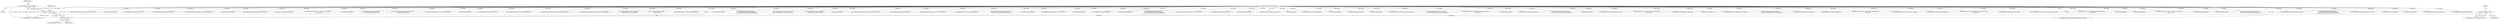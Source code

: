 digraph "0_ImageMagick_4cc6ec8a4197d4c008577127736bf7985d632323@API" {
"1000158" [label="(Call,assert(image != (Image *) NULL))"];
"1000159" [label="(Call,image != (Image *) NULL)"];
"1000127" [label="(MethodParameterIn,Image *image)"];
"1000161" [label="(Call,(Image *) NULL)"];
"1000149" [label="(Call,(const ImageInfo *) NULL)"];
"1001216" [label="(Call,SetImageProgress(image,SaveImageTag,(MagickOffsetType) y,\n                image->rows))"];
"1001547" [label="(Call,GetPixelBlue(image,p))"];
"1001431" [label="(Call,GetPixelChannels(image))"];
"1002512" [label="(Call,WriteBlob(image,(size_t) (4*(1L << bmp_info.bits_per_pixel)),\n            bmp_colormap))"];
"1000127" [label="(MethodParameterIn,Image *image)"];
"1002312" [label="(Call,WriteBlobLSBLong(image,0x00))"];
"1000149" [label="(Call,(const ImageInfo *) NULL)"];
"1001303" [label="(Call,GetPixelChannels(image))"];
"1002155" [label="(Call,WriteBlobLSBLong(image,(unsigned int)\n          (image->chromaticity.blue_primary.x*0x40000000)))"];
"1000343" [label="(Call,SetImageStorageClass(image,DirectClass,exception))"];
"1002130" [label="(Call,WriteBlobLSBLong(image,(unsigned int)\n          ((1.000f-(image->chromaticity.green_primary.x+\n          image->chromaticity.green_primary.y))*0x40000000)))"];
"1001915" [label="(Call,WriteBlobLSBShort(image,bmp_info.bits_per_pixel))"];
"1002317" [label="(Call,WriteBlobLSBLong(image,0x00))"];
"1001555" [label="(Call,GetPixelGreen(image,p))"];
"1001857" [label="(Call,WriteBlobLSBLong(image,bmp_info.file_size))"];
"1002020" [label="(Call,WriteBlobLSBLong(image,0x00ff0000U))"];
"1000158" [label="(Call,assert(image != (Image *) NULL))"];
"1000199" [label="(Call,OpenBlob(image_info,image,WriteBinaryBlobMode,exception))"];
"1001362" [label="(Call,GetVirtualPixels(image,0,y,image->columns,1,exception))"];
"1000983" [label="(Call,GetPixelChannels(image))"];
"1001849" [label="(Call,WriteBlob(image,2,(unsigned char *) \"BM\"))"];
"1000159" [label="(Call,image != (Image *) NULL)"];
"1002300" [label="(Call,WriteBlobLSBLong(image,(unsigned int) intent))"];
"1000161" [label="(Call,(Image *) NULL)"];
"1001940" [label="(Call,WriteBlobLSBSignedLong(image,(signed int) bmp_info.height))"];
"1002578" [label="(Call,GetImageListLength(image))"];
"1000422" [label="(Call,SetImageStorageClass(image,DirectClass,exception))"];
"1002567" [label="(Call,image=SyncNextImageInList(image))"];
"1002497" [label="(Call,WriteBlob(image,(size_t) (3*(1L << bmp_info.bits_per_pixel)),\n            bmp_colormap))"];
"1000955" [label="(Call,GetPixelIndex(image,p))"];
"1002223" [label="(Call,WriteBlobLSBLong(image,(unsigned int)\n          (bmp_info.gamma_scale.y*0x10000)))"];
"1002573" [label="(Call,SetImageProgress(image,SaveImagesTag,scene++,\n      GetImageListLength(image)))"];
"1001249" [label="(Call,GetVirtualPixels(image,0,y,image->columns,1,exception))"];
"1001571" [label="(Call,GetPixelAlpha(image,p))"];
"1002040" [label="(Call,WriteBlobLSBLong(image,0x73524742U))"];
"1001998" [label="(Call,WriteBlobLSBLong(image,bmp_info.colors_important))"];
"1001931" [label="(Call,WriteBlobLSBSignedLong(image,(signed int) bmp_info.width))"];
"1000160" [label="(Identifier,image)"];
"1001899" [label="(Call,WriteBlobLSBSignedShort(image,(signed short) bmp_info.height))"];
"1002236" [label="(Call,WriteBlobLSBLong(image,(unsigned int)\n          (bmp_info.gamma_scale.z*0x10000)))"];
"1000129" [label="(Block,)"];
"1001676" [label="(Call,EncodeImage(image,bytes_per_line,\n            pixels,bmp_data))"];
"1002547" [label="(Call,WriteBlob(image,(size_t) bmp_info.image_size,pixels))"];
"1000167" [label="(Identifier,image)"];
"1002596" [label="(MethodReturn,static MagickBooleanType)"];
"1001410" [label="(Call,GetPixelBlue(image,p))"];
"1002185" [label="(Call,WriteBlobLSBLong(image,(unsigned int)\n          ((1.000f-(image->chromaticity.blue_primary.x+\n          image->chromaticity.blue_primary.y))*0x40000000)))"];
"1002045" [label="(Call,WriteBlobLSBLong(image,(unsigned int)\n          (image->chromaticity.red_primary.x*0x40000000)))"];
"1000188" [label="(Call,(ExceptionInfo *) NULL)"];
"1002210" [label="(Call,WriteBlobLSBLong(image,(unsigned int)\n          (bmp_info.gamma_scale.x*0x10000)))"];
"1001563" [label="(Call,GetPixelRed(image,p))"];
"1001890" [label="(Call,WriteBlobLSBSignedShort(image,(signed short) bmp_info.width))"];
"1001984" [label="(Call,WriteBlobLSBLong(image,bmp_info.y_pixels))"];
"1001077" [label="(Call,GetVirtualPixels(image,0,y,image->columns,1,exception))"];
"1001963" [label="(Call,WriteBlobLSBLong(image,bmp_info.compression))"];
"1002060" [label="(Call,WriteBlobLSBLong(image,(unsigned int)\n          (image->chromaticity.red_primary.y*0x40000000)))"];
"1001576" [label="(Call,GetPixelChannels(image))"];
"1001991" [label="(Call,WriteBlobLSBLong(image,bmp_info.number_colors))"];
"1001298" [label="(Call,GetPixelIndex(image,p))"];
"1002030" [label="(Call,WriteBlobLSBLong(image,0x000000ffU))"];
"1002561" [label="(Call,GetNextImageInList(image))"];
"1002075" [label="(Call,WriteBlobLSBLong(image,(unsigned int)\n          ((1.000f-(image->chromaticity.red_primary.x+\n          image->chromaticity.red_primary.y))*0x40000000)))"];
"1000147" [label="(Call,image_info != (const ImageInfo *) NULL)"];
"1000899" [label="(Call,GetVirtualPixels(image,0,y,image->columns,1,exception))"];
"1001924" [label="(Call,WriteBlobLSBLong(image,bmp_info.size))"];
"1002569" [label="(Call,SyncNextImageInList(image))"];
"1001908" [label="(Call,WriteBlobLSBShort(image,bmp_info.planes))"];
"1002592" [label="(Call,CloseBlob(image))"];
"1002035" [label="(Call,WriteBlobLSBLong(image,0xff000000U))"];
"1001160" [label="(Call,GetPixelChannels(image))"];
"1002307" [label="(Call,WriteBlobLSBLong(image,0x00))"];
"1001134" [label="(Call,GetPixelIndex(image,p))"];
"1001956" [label="(Call,WriteBlobLSBShort(image,bmp_info.bits_per_pixel))"];
"1002115" [label="(Call,WriteBlobLSBLong(image,(unsigned int)\n          (image->chromaticity.green_primary.y*0x40000000)))"];
"1001466" [label="(Call,SetImageProgress(image,SaveImageTag,(MagickOffsetType) y,\n                image->rows))"];
"1001418" [label="(Call,GetPixelGreen(image,p))"];
"1001883" [label="(Call,WriteBlobLSBLong(image,bmp_info.size))"];
"1002170" [label="(Call,WriteBlobLSBLong(image,(unsigned int)\n          (image->chromaticity.blue_primary.y*0x40000000)))"];
"1001426" [label="(Call,GetPixelRed(image,p))"];
"1001970" [label="(Call,WriteBlobLSBLong(image,bmp_info.image_size))"];
"1001041" [label="(Call,SetImageProgress(image,SaveImageTag,(MagickOffsetType) y,\n                image->rows))"];
"1001977" [label="(Call,WriteBlobLSBLong(image,bmp_info.x_pixels))"];
"1000584" [label="(Call,GetImageProfile(image,\"icc\"))"];
"1000439" [label="(Call,SetImageStorageClass(image,DirectClass,exception))"];
"1000163" [label="(Identifier,NULL)"];
"1002100" [label="(Call,WriteBlobLSBLong(image,(unsigned int)\n          (image->chromaticity.green_primary.x*0x40000000)))"];
"1001949" [label="(Call,WriteBlobLSBShort(image,bmp_info.planes))"];
"1002025" [label="(Call,WriteBlobLSBLong(image,0x0000ff00U))"];
"1000151" [label="(Identifier,NULL)"];
"1001329" [label="(Call,SetImageProgress(image,SaveImageTag,(MagickOffsetType) y,\n                image->rows))"];
"1001499" [label="(Call,GetVirtualPixels(image,0,y,image->columns,1,exception))"];
"1001871" [label="(Call,WriteBlobLSBLong(image,bmp_info.offset_bits))"];
"1001589" [label="(Call,SetImageProgress(image,SaveImageTag,(MagickOffsetType) y,\n                image->rows))"];
"1001864" [label="(Call,WriteBlobLSBLong(image,bmp_info.ba_offset))"];
"1000289" [label="(Call,TransformImageColorspace(image,sRGBColorspace,exception))"];
"1000158" -> "1000129"  [label="AST: "];
"1000158" -> "1000159"  [label="CFG: "];
"1000159" -> "1000158"  [label="AST: "];
"1000167" -> "1000158"  [label="CFG: "];
"1000158" -> "1002596"  [label="DDG: image != (Image *) NULL"];
"1000158" -> "1002596"  [label="DDG: assert(image != (Image *) NULL)"];
"1000159" -> "1000158"  [label="DDG: image"];
"1000159" -> "1000158"  [label="DDG: (Image *) NULL"];
"1000159" -> "1000161"  [label="CFG: "];
"1000160" -> "1000159"  [label="AST: "];
"1000161" -> "1000159"  [label="AST: "];
"1000159" -> "1002596"  [label="DDG: (Image *) NULL"];
"1000127" -> "1000159"  [label="DDG: image"];
"1000161" -> "1000159"  [label="DDG: NULL"];
"1000159" -> "1000199"  [label="DDG: image"];
"1000127" -> "1000125"  [label="AST: "];
"1000127" -> "1002596"  [label="DDG: image"];
"1000127" -> "1000199"  [label="DDG: image"];
"1000127" -> "1000289"  [label="DDG: image"];
"1000127" -> "1000343"  [label="DDG: image"];
"1000127" -> "1000422"  [label="DDG: image"];
"1000127" -> "1000439"  [label="DDG: image"];
"1000127" -> "1000584"  [label="DDG: image"];
"1000127" -> "1000899"  [label="DDG: image"];
"1000127" -> "1000955"  [label="DDG: image"];
"1000127" -> "1000983"  [label="DDG: image"];
"1000127" -> "1001041"  [label="DDG: image"];
"1000127" -> "1001077"  [label="DDG: image"];
"1000127" -> "1001134"  [label="DDG: image"];
"1000127" -> "1001160"  [label="DDG: image"];
"1000127" -> "1001216"  [label="DDG: image"];
"1000127" -> "1001249"  [label="DDG: image"];
"1000127" -> "1001298"  [label="DDG: image"];
"1000127" -> "1001303"  [label="DDG: image"];
"1000127" -> "1001329"  [label="DDG: image"];
"1000127" -> "1001362"  [label="DDG: image"];
"1000127" -> "1001410"  [label="DDG: image"];
"1000127" -> "1001418"  [label="DDG: image"];
"1000127" -> "1001426"  [label="DDG: image"];
"1000127" -> "1001431"  [label="DDG: image"];
"1000127" -> "1001466"  [label="DDG: image"];
"1000127" -> "1001499"  [label="DDG: image"];
"1000127" -> "1001547"  [label="DDG: image"];
"1000127" -> "1001555"  [label="DDG: image"];
"1000127" -> "1001563"  [label="DDG: image"];
"1000127" -> "1001571"  [label="DDG: image"];
"1000127" -> "1001576"  [label="DDG: image"];
"1000127" -> "1001589"  [label="DDG: image"];
"1000127" -> "1001676"  [label="DDG: image"];
"1000127" -> "1001849"  [label="DDG: image"];
"1000127" -> "1001857"  [label="DDG: image"];
"1000127" -> "1001864"  [label="DDG: image"];
"1000127" -> "1001871"  [label="DDG: image"];
"1000127" -> "1001883"  [label="DDG: image"];
"1000127" -> "1001890"  [label="DDG: image"];
"1000127" -> "1001899"  [label="DDG: image"];
"1000127" -> "1001908"  [label="DDG: image"];
"1000127" -> "1001915"  [label="DDG: image"];
"1000127" -> "1001924"  [label="DDG: image"];
"1000127" -> "1001931"  [label="DDG: image"];
"1000127" -> "1001940"  [label="DDG: image"];
"1000127" -> "1001949"  [label="DDG: image"];
"1000127" -> "1001956"  [label="DDG: image"];
"1000127" -> "1001963"  [label="DDG: image"];
"1000127" -> "1001970"  [label="DDG: image"];
"1000127" -> "1001977"  [label="DDG: image"];
"1000127" -> "1001984"  [label="DDG: image"];
"1000127" -> "1001991"  [label="DDG: image"];
"1000127" -> "1001998"  [label="DDG: image"];
"1000127" -> "1002020"  [label="DDG: image"];
"1000127" -> "1002025"  [label="DDG: image"];
"1000127" -> "1002030"  [label="DDG: image"];
"1000127" -> "1002035"  [label="DDG: image"];
"1000127" -> "1002040"  [label="DDG: image"];
"1000127" -> "1002045"  [label="DDG: image"];
"1000127" -> "1002060"  [label="DDG: image"];
"1000127" -> "1002075"  [label="DDG: image"];
"1000127" -> "1002100"  [label="DDG: image"];
"1000127" -> "1002115"  [label="DDG: image"];
"1000127" -> "1002130"  [label="DDG: image"];
"1000127" -> "1002155"  [label="DDG: image"];
"1000127" -> "1002170"  [label="DDG: image"];
"1000127" -> "1002185"  [label="DDG: image"];
"1000127" -> "1002210"  [label="DDG: image"];
"1000127" -> "1002223"  [label="DDG: image"];
"1000127" -> "1002236"  [label="DDG: image"];
"1000127" -> "1002300"  [label="DDG: image"];
"1000127" -> "1002307"  [label="DDG: image"];
"1000127" -> "1002312"  [label="DDG: image"];
"1000127" -> "1002317"  [label="DDG: image"];
"1000127" -> "1002497"  [label="DDG: image"];
"1000127" -> "1002512"  [label="DDG: image"];
"1000127" -> "1002547"  [label="DDG: image"];
"1000127" -> "1002561"  [label="DDG: image"];
"1000127" -> "1002567"  [label="DDG: image"];
"1000127" -> "1002569"  [label="DDG: image"];
"1000127" -> "1002573"  [label="DDG: image"];
"1000127" -> "1002578"  [label="DDG: image"];
"1000127" -> "1002592"  [label="DDG: image"];
"1000161" -> "1000163"  [label="CFG: "];
"1000162" -> "1000161"  [label="AST: "];
"1000163" -> "1000161"  [label="AST: "];
"1000149" -> "1000161"  [label="DDG: NULL"];
"1000161" -> "1000188"  [label="DDG: NULL"];
"1000149" -> "1000147"  [label="AST: "];
"1000149" -> "1000151"  [label="CFG: "];
"1000150" -> "1000149"  [label="AST: "];
"1000151" -> "1000149"  [label="AST: "];
"1000147" -> "1000149"  [label="CFG: "];
"1000149" -> "1000147"  [label="DDG: NULL"];
}
